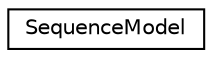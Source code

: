 digraph "类继承关系图"
{
  edge [fontname="Helvetica",fontsize="10",labelfontname="Helvetica",labelfontsize="10"];
  node [fontname="Helvetica",fontsize="10",shape=record];
  rankdir="LR";
  Node0 [label="SequenceModel",height=0.2,width=0.4,color="black", fillcolor="white", style="filled",URL="$struct_sequence_model.html"];
}

